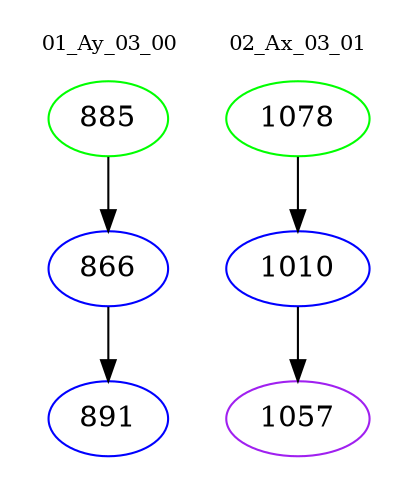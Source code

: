 digraph{
subgraph cluster_0 {
color = white
label = "01_Ay_03_00";
fontsize=10;
T0_885 [label="885", color="green"]
T0_885 -> T0_866 [color="black"]
T0_866 [label="866", color="blue"]
T0_866 -> T0_891 [color="black"]
T0_891 [label="891", color="blue"]
}
subgraph cluster_1 {
color = white
label = "02_Ax_03_01";
fontsize=10;
T1_1078 [label="1078", color="green"]
T1_1078 -> T1_1010 [color="black"]
T1_1010 [label="1010", color="blue"]
T1_1010 -> T1_1057 [color="black"]
T1_1057 [label="1057", color="purple"]
}
}
